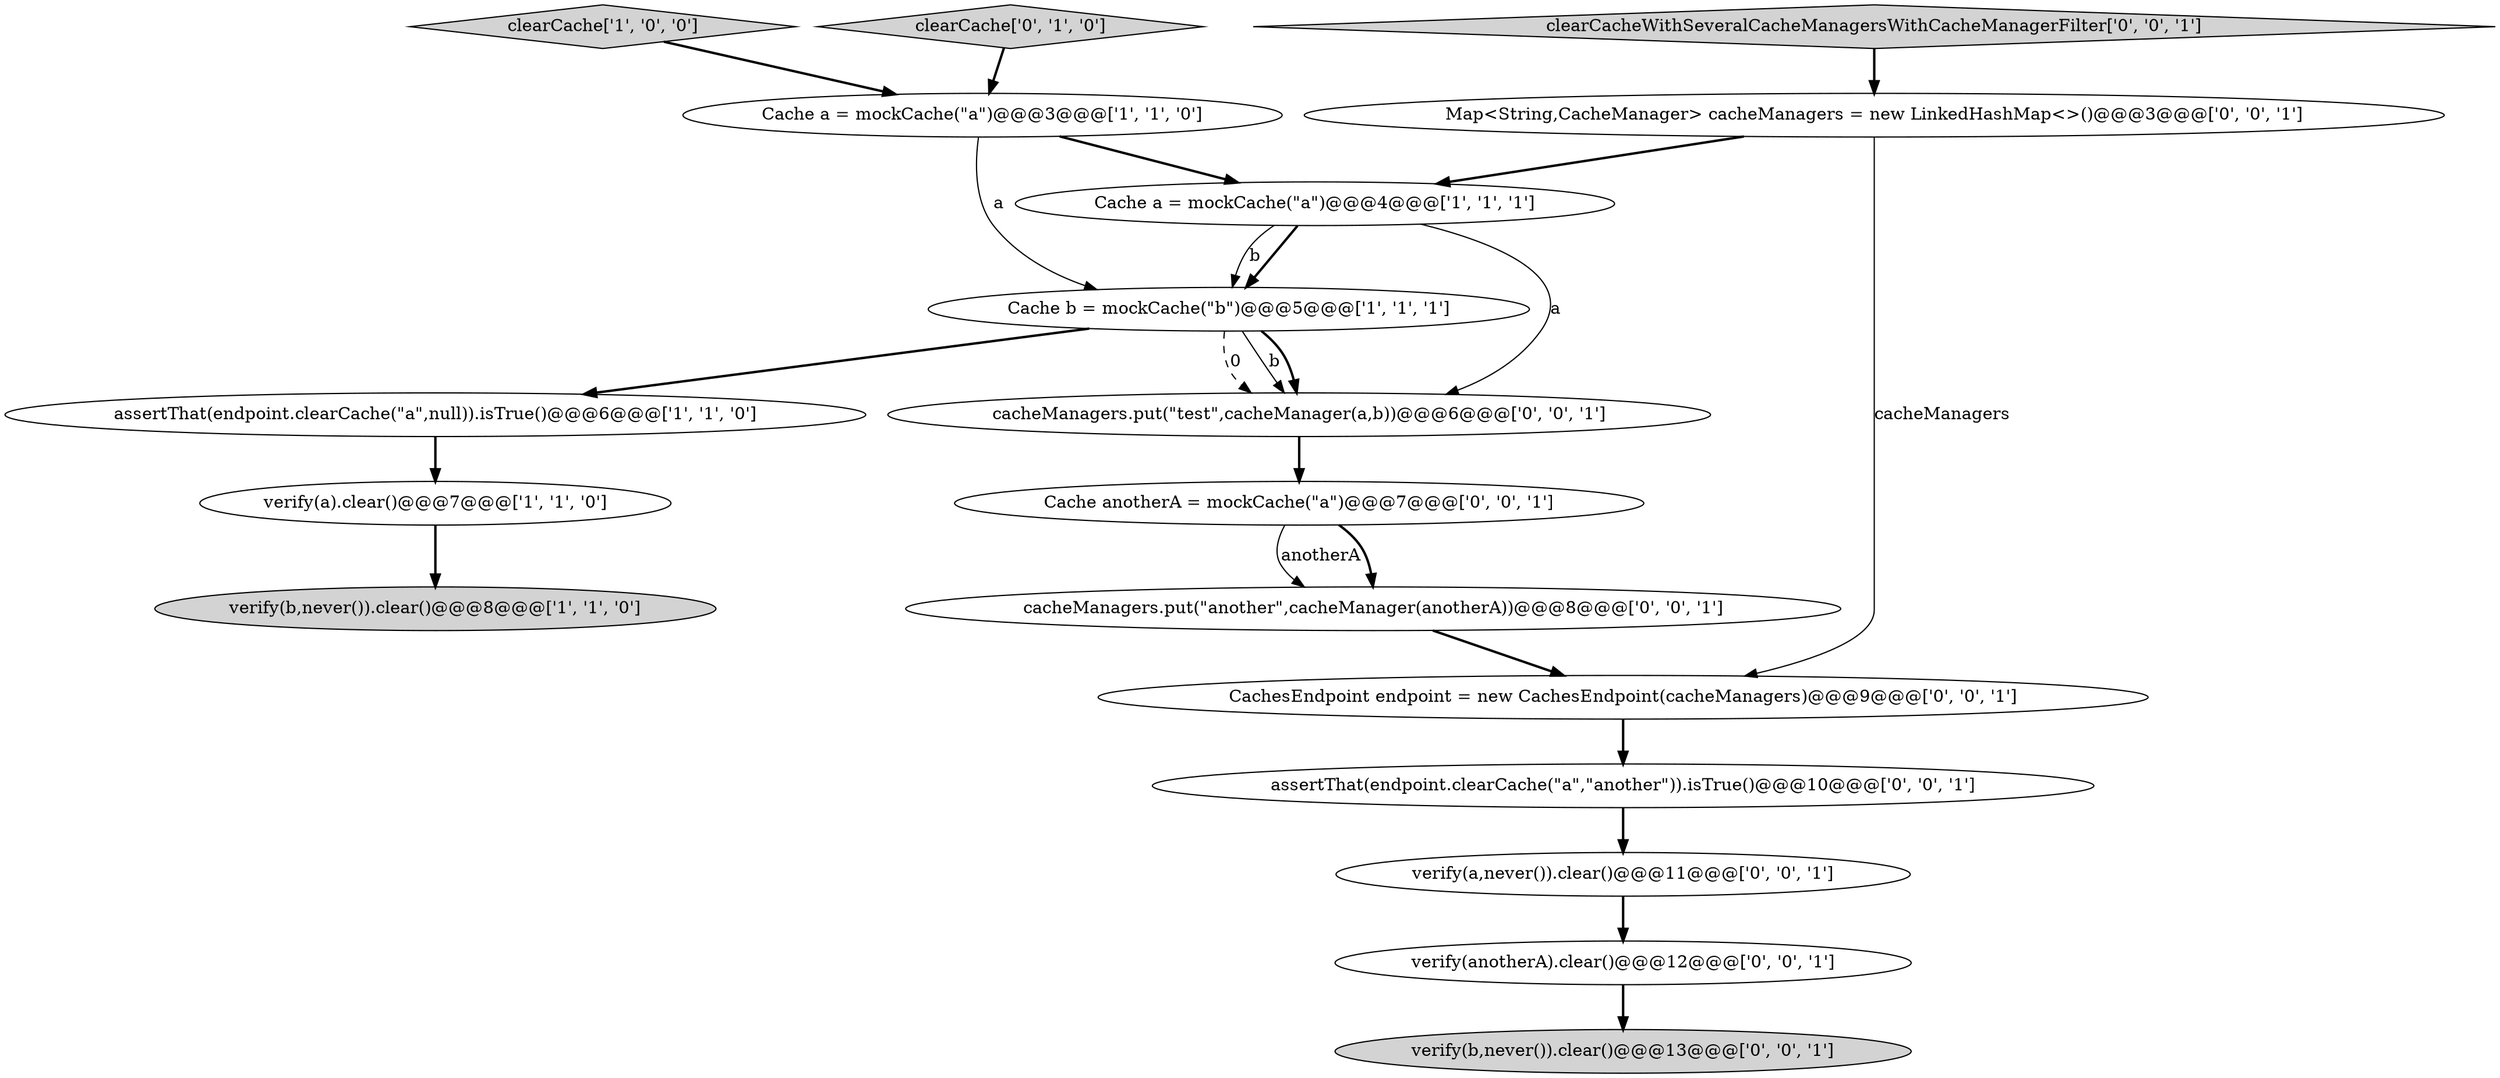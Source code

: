 digraph {
2 [style = filled, label = "Cache a = mockCache(\"a\")@@@3@@@['1', '1', '0']", fillcolor = white, shape = ellipse image = "AAA0AAABBB1BBB"];
6 [style = filled, label = "Cache a = mockCache(\"a\")@@@4@@@['1', '1', '1']", fillcolor = white, shape = ellipse image = "AAA0AAABBB1BBB"];
13 [style = filled, label = "verify(anotherA).clear()@@@12@@@['0', '0', '1']", fillcolor = white, shape = ellipse image = "AAA0AAABBB3BBB"];
12 [style = filled, label = "cacheManagers.put(\"another\",cacheManager(anotherA))@@@8@@@['0', '0', '1']", fillcolor = white, shape = ellipse image = "AAA0AAABBB3BBB"];
14 [style = filled, label = "verify(b,never()).clear()@@@13@@@['0', '0', '1']", fillcolor = lightgray, shape = ellipse image = "AAA0AAABBB3BBB"];
15 [style = filled, label = "clearCacheWithSeveralCacheManagersWithCacheManagerFilter['0', '0', '1']", fillcolor = lightgray, shape = diamond image = "AAA0AAABBB3BBB"];
7 [style = filled, label = "clearCache['0', '1', '0']", fillcolor = lightgray, shape = diamond image = "AAA0AAABBB2BBB"];
17 [style = filled, label = "cacheManagers.put(\"test\",cacheManager(a,b))@@@6@@@['0', '0', '1']", fillcolor = white, shape = ellipse image = "AAA0AAABBB3BBB"];
3 [style = filled, label = "verify(a).clear()@@@7@@@['1', '1', '0']", fillcolor = white, shape = ellipse image = "AAA0AAABBB1BBB"];
16 [style = filled, label = "assertThat(endpoint.clearCache(\"a\",\"another\")).isTrue()@@@10@@@['0', '0', '1']", fillcolor = white, shape = ellipse image = "AAA0AAABBB3BBB"];
4 [style = filled, label = "Cache b = mockCache(\"b\")@@@5@@@['1', '1', '1']", fillcolor = white, shape = ellipse image = "AAA0AAABBB1BBB"];
8 [style = filled, label = "Map<String,CacheManager> cacheManagers = new LinkedHashMap<>()@@@3@@@['0', '0', '1']", fillcolor = white, shape = ellipse image = "AAA0AAABBB3BBB"];
10 [style = filled, label = "verify(a,never()).clear()@@@11@@@['0', '0', '1']", fillcolor = white, shape = ellipse image = "AAA0AAABBB3BBB"];
1 [style = filled, label = "clearCache['1', '0', '0']", fillcolor = lightgray, shape = diamond image = "AAA0AAABBB1BBB"];
9 [style = filled, label = "CachesEndpoint endpoint = new CachesEndpoint(cacheManagers)@@@9@@@['0', '0', '1']", fillcolor = white, shape = ellipse image = "AAA0AAABBB3BBB"];
11 [style = filled, label = "Cache anotherA = mockCache(\"a\")@@@7@@@['0', '0', '1']", fillcolor = white, shape = ellipse image = "AAA0AAABBB3BBB"];
5 [style = filled, label = "assertThat(endpoint.clearCache(\"a\",null)).isTrue()@@@6@@@['1', '1', '0']", fillcolor = white, shape = ellipse image = "AAA0AAABBB1BBB"];
0 [style = filled, label = "verify(b,never()).clear()@@@8@@@['1', '1', '0']", fillcolor = lightgray, shape = ellipse image = "AAA0AAABBB1BBB"];
5->3 [style = bold, label=""];
11->12 [style = solid, label="anotherA"];
4->17 [style = bold, label=""];
4->17 [style = dashed, label="0"];
16->10 [style = bold, label=""];
2->6 [style = bold, label=""];
8->6 [style = bold, label=""];
11->12 [style = bold, label=""];
12->9 [style = bold, label=""];
9->16 [style = bold, label=""];
8->9 [style = solid, label="cacheManagers"];
3->0 [style = bold, label=""];
6->4 [style = bold, label=""];
2->4 [style = solid, label="a"];
10->13 [style = bold, label=""];
7->2 [style = bold, label=""];
6->4 [style = solid, label="b"];
1->2 [style = bold, label=""];
4->17 [style = solid, label="b"];
4->5 [style = bold, label=""];
13->14 [style = bold, label=""];
15->8 [style = bold, label=""];
6->17 [style = solid, label="a"];
17->11 [style = bold, label=""];
}
